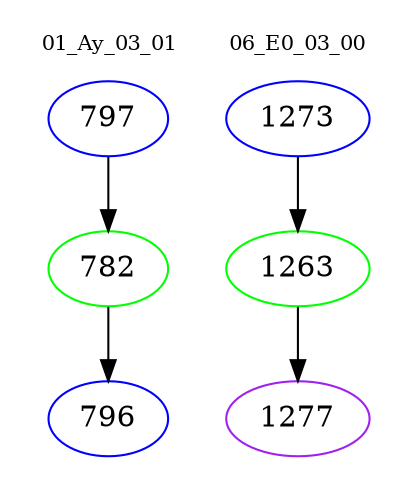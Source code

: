 digraph{
subgraph cluster_0 {
color = white
label = "01_Ay_03_01";
fontsize=10;
T0_797 [label="797", color="blue"]
T0_797 -> T0_782 [color="black"]
T0_782 [label="782", color="green"]
T0_782 -> T0_796 [color="black"]
T0_796 [label="796", color="blue"]
}
subgraph cluster_1 {
color = white
label = "06_E0_03_00";
fontsize=10;
T1_1273 [label="1273", color="blue"]
T1_1273 -> T1_1263 [color="black"]
T1_1263 [label="1263", color="green"]
T1_1263 -> T1_1277 [color="black"]
T1_1277 [label="1277", color="purple"]
}
}
